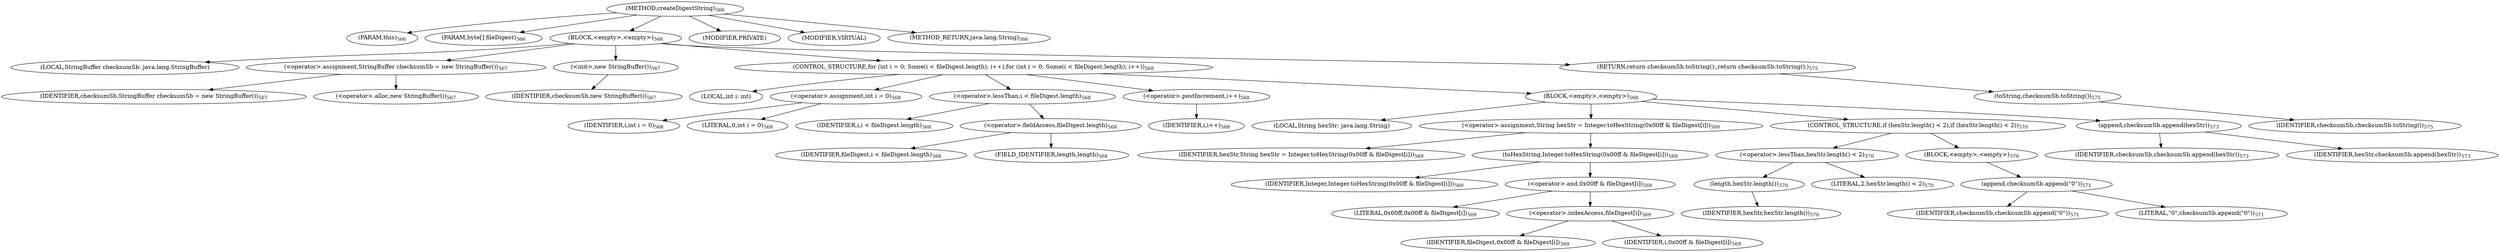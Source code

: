 digraph "createDigestString" {  
"1326" [label = <(METHOD,createDigestString)<SUB>566</SUB>> ]
"1327" [label = <(PARAM,this)<SUB>566</SUB>> ]
"1328" [label = <(PARAM,byte[] fileDigest)<SUB>566</SUB>> ]
"1329" [label = <(BLOCK,&lt;empty&gt;,&lt;empty&gt;)<SUB>566</SUB>> ]
"68" [label = <(LOCAL,StringBuffer checksumSb: java.lang.StringBuffer)> ]
"1330" [label = <(&lt;operator&gt;.assignment,StringBuffer checksumSb = new StringBuffer())<SUB>567</SUB>> ]
"1331" [label = <(IDENTIFIER,checksumSb,StringBuffer checksumSb = new StringBuffer())<SUB>567</SUB>> ]
"1332" [label = <(&lt;operator&gt;.alloc,new StringBuffer())<SUB>567</SUB>> ]
"1333" [label = <(&lt;init&gt;,new StringBuffer())<SUB>567</SUB>> ]
"67" [label = <(IDENTIFIER,checksumSb,new StringBuffer())<SUB>567</SUB>> ]
"1334" [label = <(CONTROL_STRUCTURE,for (int i = 0; Some(i &lt; fileDigest.length); i++),for (int i = 0; Some(i &lt; fileDigest.length); i++))<SUB>568</SUB>> ]
"1335" [label = <(LOCAL,int i: int)> ]
"1336" [label = <(&lt;operator&gt;.assignment,int i = 0)<SUB>568</SUB>> ]
"1337" [label = <(IDENTIFIER,i,int i = 0)<SUB>568</SUB>> ]
"1338" [label = <(LITERAL,0,int i = 0)<SUB>568</SUB>> ]
"1339" [label = <(&lt;operator&gt;.lessThan,i &lt; fileDigest.length)<SUB>568</SUB>> ]
"1340" [label = <(IDENTIFIER,i,i &lt; fileDigest.length)<SUB>568</SUB>> ]
"1341" [label = <(&lt;operator&gt;.fieldAccess,fileDigest.length)<SUB>568</SUB>> ]
"1342" [label = <(IDENTIFIER,fileDigest,i &lt; fileDigest.length)<SUB>568</SUB>> ]
"1343" [label = <(FIELD_IDENTIFIER,length,length)<SUB>568</SUB>> ]
"1344" [label = <(&lt;operator&gt;.postIncrement,i++)<SUB>568</SUB>> ]
"1345" [label = <(IDENTIFIER,i,i++)<SUB>568</SUB>> ]
"1346" [label = <(BLOCK,&lt;empty&gt;,&lt;empty&gt;)<SUB>568</SUB>> ]
"1347" [label = <(LOCAL,String hexStr: java.lang.String)> ]
"1348" [label = <(&lt;operator&gt;.assignment,String hexStr = Integer.toHexString(0x00ff &amp; fileDigest[i]))<SUB>569</SUB>> ]
"1349" [label = <(IDENTIFIER,hexStr,String hexStr = Integer.toHexString(0x00ff &amp; fileDigest[i]))<SUB>569</SUB>> ]
"1350" [label = <(toHexString,Integer.toHexString(0x00ff &amp; fileDigest[i]))<SUB>569</SUB>> ]
"1351" [label = <(IDENTIFIER,Integer,Integer.toHexString(0x00ff &amp; fileDigest[i]))<SUB>569</SUB>> ]
"1352" [label = <(&lt;operator&gt;.and,0x00ff &amp; fileDigest[i])<SUB>569</SUB>> ]
"1353" [label = <(LITERAL,0x00ff,0x00ff &amp; fileDigest[i])<SUB>569</SUB>> ]
"1354" [label = <(&lt;operator&gt;.indexAccess,fileDigest[i])<SUB>569</SUB>> ]
"1355" [label = <(IDENTIFIER,fileDigest,0x00ff &amp; fileDigest[i])<SUB>569</SUB>> ]
"1356" [label = <(IDENTIFIER,i,0x00ff &amp; fileDigest[i])<SUB>569</SUB>> ]
"1357" [label = <(CONTROL_STRUCTURE,if (hexStr.length() &lt; 2),if (hexStr.length() &lt; 2))<SUB>570</SUB>> ]
"1358" [label = <(&lt;operator&gt;.lessThan,hexStr.length() &lt; 2)<SUB>570</SUB>> ]
"1359" [label = <(length,hexStr.length())<SUB>570</SUB>> ]
"1360" [label = <(IDENTIFIER,hexStr,hexStr.length())<SUB>570</SUB>> ]
"1361" [label = <(LITERAL,2,hexStr.length() &lt; 2)<SUB>570</SUB>> ]
"1362" [label = <(BLOCK,&lt;empty&gt;,&lt;empty&gt;)<SUB>570</SUB>> ]
"1363" [label = <(append,checksumSb.append(&quot;0&quot;))<SUB>571</SUB>> ]
"1364" [label = <(IDENTIFIER,checksumSb,checksumSb.append(&quot;0&quot;))<SUB>571</SUB>> ]
"1365" [label = <(LITERAL,&quot;0&quot;,checksumSb.append(&quot;0&quot;))<SUB>571</SUB>> ]
"1366" [label = <(append,checksumSb.append(hexStr))<SUB>573</SUB>> ]
"1367" [label = <(IDENTIFIER,checksumSb,checksumSb.append(hexStr))<SUB>573</SUB>> ]
"1368" [label = <(IDENTIFIER,hexStr,checksumSb.append(hexStr))<SUB>573</SUB>> ]
"1369" [label = <(RETURN,return checksumSb.toString();,return checksumSb.toString();)<SUB>575</SUB>> ]
"1370" [label = <(toString,checksumSb.toString())<SUB>575</SUB>> ]
"1371" [label = <(IDENTIFIER,checksumSb,checksumSb.toString())<SUB>575</SUB>> ]
"1372" [label = <(MODIFIER,PRIVATE)> ]
"1373" [label = <(MODIFIER,VIRTUAL)> ]
"1374" [label = <(METHOD_RETURN,java.lang.String)<SUB>566</SUB>> ]
  "1326" -> "1327" 
  "1326" -> "1328" 
  "1326" -> "1329" 
  "1326" -> "1372" 
  "1326" -> "1373" 
  "1326" -> "1374" 
  "1329" -> "68" 
  "1329" -> "1330" 
  "1329" -> "1333" 
  "1329" -> "1334" 
  "1329" -> "1369" 
  "1330" -> "1331" 
  "1330" -> "1332" 
  "1333" -> "67" 
  "1334" -> "1335" 
  "1334" -> "1336" 
  "1334" -> "1339" 
  "1334" -> "1344" 
  "1334" -> "1346" 
  "1336" -> "1337" 
  "1336" -> "1338" 
  "1339" -> "1340" 
  "1339" -> "1341" 
  "1341" -> "1342" 
  "1341" -> "1343" 
  "1344" -> "1345" 
  "1346" -> "1347" 
  "1346" -> "1348" 
  "1346" -> "1357" 
  "1346" -> "1366" 
  "1348" -> "1349" 
  "1348" -> "1350" 
  "1350" -> "1351" 
  "1350" -> "1352" 
  "1352" -> "1353" 
  "1352" -> "1354" 
  "1354" -> "1355" 
  "1354" -> "1356" 
  "1357" -> "1358" 
  "1357" -> "1362" 
  "1358" -> "1359" 
  "1358" -> "1361" 
  "1359" -> "1360" 
  "1362" -> "1363" 
  "1363" -> "1364" 
  "1363" -> "1365" 
  "1366" -> "1367" 
  "1366" -> "1368" 
  "1369" -> "1370" 
  "1370" -> "1371" 
}
